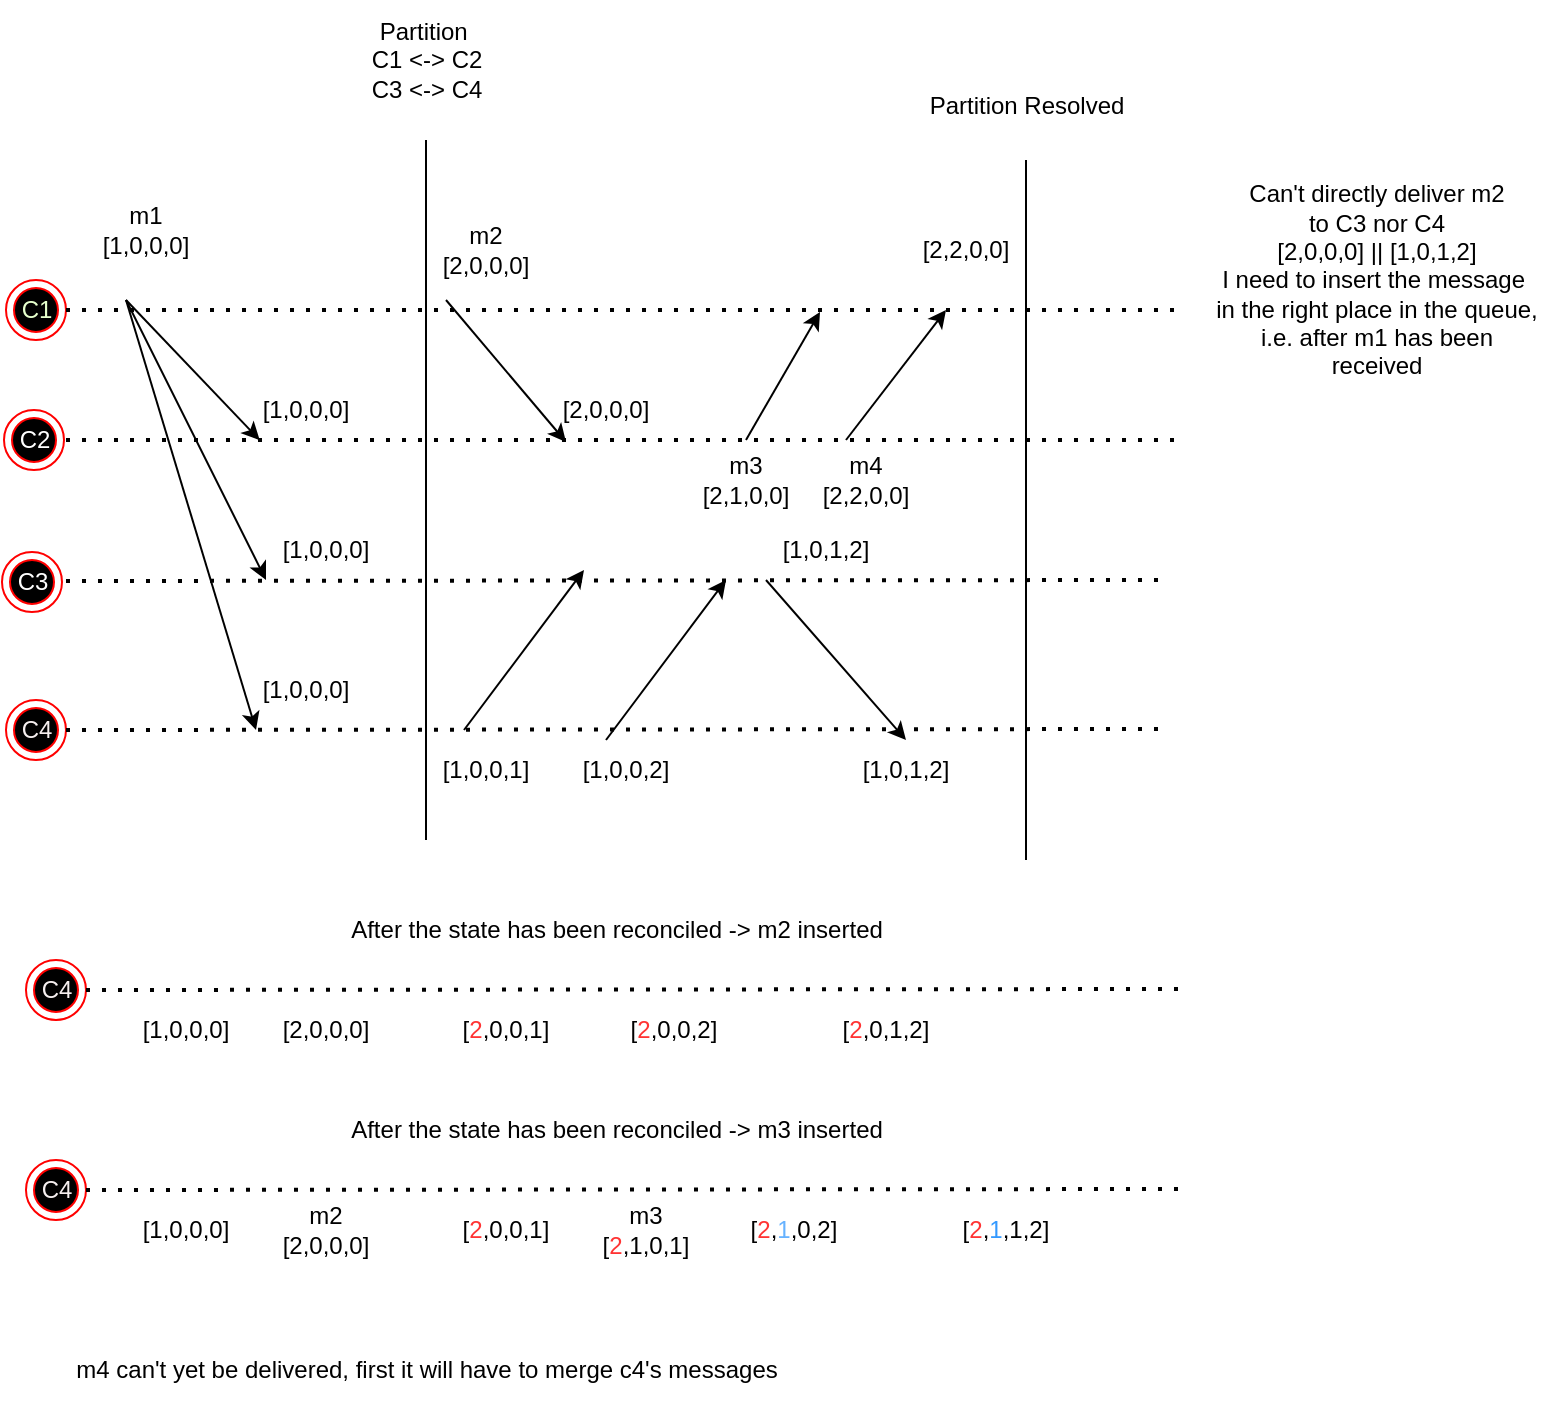<mxfile version="24.6.4" type="github">
  <diagram name="Pagina-1" id="wVNYKXsu3Rp-eQYOAy_b">
    <mxGraphModel dx="779" dy="1636" grid="1" gridSize="10" guides="1" tooltips="1" connect="1" arrows="1" fold="1" page="1" pageScale="1" pageWidth="827" pageHeight="1169" math="0" shadow="0">
      <root>
        <mxCell id="0" />
        <mxCell id="1" parent="0" />
        <mxCell id="ZjdxJV3EGf7WJfxqNDfz-2" value="&lt;font color=&quot;#e6ffcc&quot;&gt;C1&lt;/font&gt;" style="ellipse;html=1;shape=endState;fillColor=#000000;strokeColor=#ff0000;" parent="1" vertex="1">
          <mxGeometry x="50" y="70" width="30" height="30" as="geometry" />
        </mxCell>
        <mxCell id="ZjdxJV3EGf7WJfxqNDfz-3" value="&lt;font color=&quot;#ffffff&quot;&gt;C2&lt;/font&gt;" style="ellipse;html=1;shape=endState;fillColor=#000000;strokeColor=#ff0000;" parent="1" vertex="1">
          <mxGeometry x="49" y="135" width="30" height="30" as="geometry" />
        </mxCell>
        <mxCell id="ZjdxJV3EGf7WJfxqNDfz-4" value="&lt;font color=&quot;#ffffff&quot;&gt;C3&lt;/font&gt;" style="ellipse;html=1;shape=endState;fillColor=#000000;strokeColor=#ff0000;" parent="1" vertex="1">
          <mxGeometry x="48" y="206" width="30" height="30" as="geometry" />
        </mxCell>
        <mxCell id="ZjdxJV3EGf7WJfxqNDfz-5" value="&lt;font color=&quot;#f6efef&quot;&gt;C4&lt;/font&gt;" style="ellipse;html=1;shape=endState;fillColor=#000000;strokeColor=#ff0000;" parent="1" vertex="1">
          <mxGeometry x="50" y="280" width="30" height="30" as="geometry" />
        </mxCell>
        <mxCell id="ZjdxJV3EGf7WJfxqNDfz-6" value="" style="endArrow=none;dashed=1;html=1;dashPattern=1 3;strokeWidth=2;rounded=0;exitX=1;exitY=0.5;exitDx=0;exitDy=0;" parent="1" source="ZjdxJV3EGf7WJfxqNDfz-2" edge="1">
          <mxGeometry width="50" height="50" relative="1" as="geometry">
            <mxPoint x="390" y="300" as="sourcePoint" />
            <mxPoint x="640" y="85" as="targetPoint" />
          </mxGeometry>
        </mxCell>
        <mxCell id="ZjdxJV3EGf7WJfxqNDfz-7" value="" style="endArrow=none;dashed=1;html=1;dashPattern=1 3;strokeWidth=2;rounded=0;exitX=1;exitY=0.5;exitDx=0;exitDy=0;" parent="1" edge="1">
          <mxGeometry width="50" height="50" relative="1" as="geometry">
            <mxPoint x="80" y="150" as="sourcePoint" />
            <mxPoint x="640" y="150" as="targetPoint" />
          </mxGeometry>
        </mxCell>
        <mxCell id="ZjdxJV3EGf7WJfxqNDfz-8" value="" style="endArrow=none;dashed=1;html=1;dashPattern=1 3;strokeWidth=2;rounded=0;exitX=1;exitY=0.5;exitDx=0;exitDy=0;" parent="1" edge="1">
          <mxGeometry width="50" height="50" relative="1" as="geometry">
            <mxPoint x="80.0" y="220.5" as="sourcePoint" />
            <mxPoint x="630" y="220" as="targetPoint" />
          </mxGeometry>
        </mxCell>
        <mxCell id="ZjdxJV3EGf7WJfxqNDfz-11" value="" style="endArrow=none;dashed=1;html=1;dashPattern=1 3;strokeWidth=2;rounded=0;" parent="1" edge="1">
          <mxGeometry width="50" height="50" relative="1" as="geometry">
            <mxPoint x="80" y="295" as="sourcePoint" />
            <mxPoint x="630" y="294.5" as="targetPoint" />
          </mxGeometry>
        </mxCell>
        <mxCell id="ZjdxJV3EGf7WJfxqNDfz-12" value="" style="endArrow=classic;html=1;rounded=0;entryX=0.114;entryY=1.002;entryDx=0;entryDy=0;entryPerimeter=0;" parent="1" edge="1" target="ZjdxJV3EGf7WJfxqNDfz-18">
          <mxGeometry width="50" height="50" relative="1" as="geometry">
            <mxPoint x="110" y="80" as="sourcePoint" />
            <mxPoint x="200" y="160" as="targetPoint" />
          </mxGeometry>
        </mxCell>
        <mxCell id="ZjdxJV3EGf7WJfxqNDfz-13" value="" style="endArrow=classic;html=1;rounded=0;" parent="1" edge="1">
          <mxGeometry width="50" height="50" relative="1" as="geometry">
            <mxPoint x="110" y="80" as="sourcePoint" />
            <mxPoint x="180" y="220" as="targetPoint" />
          </mxGeometry>
        </mxCell>
        <mxCell id="ZjdxJV3EGf7WJfxqNDfz-14" value="" style="endArrow=classic;html=1;rounded=0;" parent="1" edge="1">
          <mxGeometry width="50" height="50" relative="1" as="geometry">
            <mxPoint x="110" y="80" as="sourcePoint" />
            <mxPoint x="175" y="295" as="targetPoint" />
          </mxGeometry>
        </mxCell>
        <mxCell id="ZjdxJV3EGf7WJfxqNDfz-15" value="&lt;div&gt;m1&lt;/div&gt;[1,0,0,0]" style="text;html=1;align=center;verticalAlign=middle;whiteSpace=wrap;rounded=0;" parent="1" vertex="1">
          <mxGeometry x="90" y="30" width="60" height="30" as="geometry" />
        </mxCell>
        <mxCell id="ZjdxJV3EGf7WJfxqNDfz-17" value="" style="endArrow=none;html=1;rounded=0;" parent="1" edge="1">
          <mxGeometry width="50" height="50" relative="1" as="geometry">
            <mxPoint x="260" y="350" as="sourcePoint" />
            <mxPoint x="260" as="targetPoint" />
          </mxGeometry>
        </mxCell>
        <mxCell id="ZjdxJV3EGf7WJfxqNDfz-18" value="[1,0,0,0]" style="text;html=1;align=center;verticalAlign=middle;whiteSpace=wrap;rounded=0;" parent="1" vertex="1">
          <mxGeometry x="170" y="120" width="60" height="30" as="geometry" />
        </mxCell>
        <mxCell id="ZjdxJV3EGf7WJfxqNDfz-19" value="[1,0,0,0]" style="text;html=1;align=center;verticalAlign=middle;whiteSpace=wrap;rounded=0;" parent="1" vertex="1">
          <mxGeometry x="180" y="190" width="60" height="30" as="geometry" />
        </mxCell>
        <mxCell id="ZjdxJV3EGf7WJfxqNDfz-20" value="[1,0,0,0]" style="text;html=1;align=center;verticalAlign=middle;whiteSpace=wrap;rounded=0;" parent="1" vertex="1">
          <mxGeometry x="170" y="260" width="60" height="30" as="geometry" />
        </mxCell>
        <mxCell id="ZjdxJV3EGf7WJfxqNDfz-21" value="Partition&amp;nbsp;&lt;div&gt;C1 &amp;lt;-&amp;gt; C2&lt;/div&gt;&lt;div&gt;C3 &amp;lt;-&amp;gt; C4&lt;/div&gt;" style="text;html=1;align=center;verticalAlign=middle;resizable=0;points=[];autosize=1;strokeColor=none;fillColor=none;" parent="1" vertex="1">
          <mxGeometry x="220" y="-70" width="80" height="60" as="geometry" />
        </mxCell>
        <mxCell id="ZjdxJV3EGf7WJfxqNDfz-22" value="" style="endArrow=classic;html=1;rounded=0;" parent="1" edge="1">
          <mxGeometry width="50" height="50" relative="1" as="geometry">
            <mxPoint x="270" y="80" as="sourcePoint" />
            <mxPoint x="330" y="151" as="targetPoint" />
          </mxGeometry>
        </mxCell>
        <mxCell id="ZjdxJV3EGf7WJfxqNDfz-23" value="" style="endArrow=classic;html=1;rounded=0;" parent="1" edge="1">
          <mxGeometry width="50" height="50" relative="1" as="geometry">
            <mxPoint x="420" y="150" as="sourcePoint" />
            <mxPoint x="457" y="86" as="targetPoint" />
          </mxGeometry>
        </mxCell>
        <mxCell id="ZjdxJV3EGf7WJfxqNDfz-24" value="" style="endArrow=classic;html=1;rounded=0;" parent="1" edge="1">
          <mxGeometry width="50" height="50" relative="1" as="geometry">
            <mxPoint x="470" y="150" as="sourcePoint" />
            <mxPoint x="520" y="85" as="targetPoint" />
          </mxGeometry>
        </mxCell>
        <mxCell id="ZjdxJV3EGf7WJfxqNDfz-25" value="&lt;div&gt;m2&lt;/div&gt;[2,0,0,0]" style="text;html=1;align=center;verticalAlign=middle;whiteSpace=wrap;rounded=0;" parent="1" vertex="1">
          <mxGeometry x="260" y="40" width="60" height="30" as="geometry" />
        </mxCell>
        <mxCell id="ZjdxJV3EGf7WJfxqNDfz-26" value="[2,0,0,0]" style="text;html=1;align=center;verticalAlign=middle;whiteSpace=wrap;rounded=0;" parent="1" vertex="1">
          <mxGeometry x="330" y="125" width="40" height="20" as="geometry" />
        </mxCell>
        <mxCell id="ZjdxJV3EGf7WJfxqNDfz-27" value="[2,2,0,0]" style="text;html=1;align=center;verticalAlign=middle;whiteSpace=wrap;rounded=0;" parent="1" vertex="1">
          <mxGeometry x="500" y="40" width="60" height="30" as="geometry" />
        </mxCell>
        <mxCell id="ZjdxJV3EGf7WJfxqNDfz-37" value="&lt;div&gt;m3&lt;/div&gt;[2,1,0,0]" style="text;html=1;align=center;verticalAlign=middle;whiteSpace=wrap;rounded=0;" parent="1" vertex="1">
          <mxGeometry x="400" y="160" width="40" height="20" as="geometry" />
        </mxCell>
        <mxCell id="ZjdxJV3EGf7WJfxqNDfz-38" value="&lt;div&gt;m4&lt;/div&gt;[2,2,0,0]" style="text;html=1;align=center;verticalAlign=middle;whiteSpace=wrap;rounded=0;" parent="1" vertex="1">
          <mxGeometry x="460" y="160" width="40" height="20" as="geometry" />
        </mxCell>
        <mxCell id="ZjdxJV3EGf7WJfxqNDfz-39" value="" style="endArrow=classic;html=1;rounded=0;" parent="1" edge="1">
          <mxGeometry width="50" height="50" relative="1" as="geometry">
            <mxPoint x="279" y="295" as="sourcePoint" />
            <mxPoint x="339" y="215" as="targetPoint" />
          </mxGeometry>
        </mxCell>
        <mxCell id="ZjdxJV3EGf7WJfxqNDfz-40" value="" style="endArrow=classic;html=1;rounded=0;" parent="1" edge="1">
          <mxGeometry width="50" height="50" relative="1" as="geometry">
            <mxPoint x="350" y="300" as="sourcePoint" />
            <mxPoint x="410" y="220" as="targetPoint" />
          </mxGeometry>
        </mxCell>
        <mxCell id="ZjdxJV3EGf7WJfxqNDfz-41" value="" style="endArrow=classic;html=1;rounded=0;" parent="1" edge="1">
          <mxGeometry width="50" height="50" relative="1" as="geometry">
            <mxPoint x="430" y="220" as="sourcePoint" />
            <mxPoint x="500" y="300" as="targetPoint" />
          </mxGeometry>
        </mxCell>
        <mxCell id="ZjdxJV3EGf7WJfxqNDfz-42" value="[1,0,0,1]" style="text;html=1;align=center;verticalAlign=middle;whiteSpace=wrap;rounded=0;" parent="1" vertex="1">
          <mxGeometry x="260" y="300" width="60" height="30" as="geometry" />
        </mxCell>
        <mxCell id="ZjdxJV3EGf7WJfxqNDfz-44" value="[1,0,0,2]" style="text;html=1;align=center;verticalAlign=middle;whiteSpace=wrap;rounded=0;" parent="1" vertex="1">
          <mxGeometry x="330" y="300" width="60" height="30" as="geometry" />
        </mxCell>
        <mxCell id="ZjdxJV3EGf7WJfxqNDfz-45" value="[1,0,1,2]" style="text;html=1;align=center;verticalAlign=middle;whiteSpace=wrap;rounded=0;" parent="1" vertex="1">
          <mxGeometry x="470" y="300" width="60" height="30" as="geometry" />
        </mxCell>
        <mxCell id="ZjdxJV3EGf7WJfxqNDfz-51" value="[1,0,1,2]" style="text;html=1;align=center;verticalAlign=middle;whiteSpace=wrap;rounded=0;" parent="1" vertex="1">
          <mxGeometry x="430" y="190" width="60" height="30" as="geometry" />
        </mxCell>
        <mxCell id="ZjdxJV3EGf7WJfxqNDfz-52" value="" style="endArrow=none;html=1;rounded=0;" parent="1" edge="1">
          <mxGeometry width="50" height="50" relative="1" as="geometry">
            <mxPoint x="560" y="360" as="sourcePoint" />
            <mxPoint x="560" y="10" as="targetPoint" />
          </mxGeometry>
        </mxCell>
        <mxCell id="ZjdxJV3EGf7WJfxqNDfz-54" value="Partition Resolved&lt;div&gt;&lt;br&gt;&lt;/div&gt;" style="text;html=1;align=center;verticalAlign=middle;resizable=0;points=[];autosize=1;strokeColor=none;fillColor=none;" parent="1" vertex="1">
          <mxGeometry x="500" y="-30" width="120" height="40" as="geometry" />
        </mxCell>
        <mxCell id="ZjdxJV3EGf7WJfxqNDfz-55" value="Can&#39;t directly deliver m2&lt;div&gt;to C3 nor C4&lt;/div&gt;&lt;div&gt;[2,0,0,0] || [1,0,1,2]&lt;/div&gt;&lt;div&gt;I need to insert the message&amp;nbsp;&lt;/div&gt;&lt;div&gt;in the right place in the queue,&lt;/div&gt;&lt;div&gt;i.e. after m1 has been&lt;/div&gt;&lt;div&gt;received&lt;/div&gt;" style="text;html=1;align=center;verticalAlign=middle;resizable=0;points=[];autosize=1;strokeColor=none;fillColor=none;" parent="1" vertex="1">
          <mxGeometry x="645" y="15" width="180" height="110" as="geometry" />
        </mxCell>
        <mxCell id="ZhEzjXxPFrmBf8q8PmP2-6" value="&lt;font color=&quot;#f6efef&quot;&gt;C4&lt;/font&gt;" style="ellipse;html=1;shape=endState;fillColor=#000000;strokeColor=#ff0000;" vertex="1" parent="1">
          <mxGeometry x="60" y="410" width="30" height="30" as="geometry" />
        </mxCell>
        <mxCell id="ZhEzjXxPFrmBf8q8PmP2-7" value="" style="endArrow=none;dashed=1;html=1;dashPattern=1 3;strokeWidth=2;rounded=0;" edge="1" parent="1">
          <mxGeometry width="50" height="50" relative="1" as="geometry">
            <mxPoint x="90" y="425" as="sourcePoint" />
            <mxPoint x="640" y="424.5" as="targetPoint" />
          </mxGeometry>
        </mxCell>
        <mxCell id="ZhEzjXxPFrmBf8q8PmP2-8" value="[&lt;font color=&quot;#ff3333&quot;&gt;2&lt;/font&gt;,0,0,1]" style="text;html=1;align=center;verticalAlign=middle;whiteSpace=wrap;rounded=0;" vertex="1" parent="1">
          <mxGeometry x="270" y="430" width="60" height="30" as="geometry" />
        </mxCell>
        <mxCell id="ZhEzjXxPFrmBf8q8PmP2-11" value="After the state has been reconciled -&amp;gt; m2 inserted" style="text;html=1;align=center;verticalAlign=middle;resizable=0;points=[];autosize=1;strokeColor=none;fillColor=none;" vertex="1" parent="1">
          <mxGeometry x="210" y="380" width="290" height="30" as="geometry" />
        </mxCell>
        <mxCell id="ZhEzjXxPFrmBf8q8PmP2-12" value="[1,0,0,0]" style="text;html=1;align=center;verticalAlign=middle;whiteSpace=wrap;rounded=0;" vertex="1" parent="1">
          <mxGeometry x="110" y="430" width="60" height="30" as="geometry" />
        </mxCell>
        <mxCell id="ZhEzjXxPFrmBf8q8PmP2-13" value="[2,0,0,0]" style="text;html=1;align=center;verticalAlign=middle;whiteSpace=wrap;rounded=0;" vertex="1" parent="1">
          <mxGeometry x="180" y="430" width="60" height="30" as="geometry" />
        </mxCell>
        <mxCell id="ZhEzjXxPFrmBf8q8PmP2-14" value="[&lt;font color=&quot;#ff3333&quot;&gt;2&lt;/font&gt;,0,0,2]" style="text;html=1;align=center;verticalAlign=middle;whiteSpace=wrap;rounded=0;" vertex="1" parent="1">
          <mxGeometry x="354" y="430" width="60" height="30" as="geometry" />
        </mxCell>
        <mxCell id="ZhEzjXxPFrmBf8q8PmP2-16" value="[&lt;font color=&quot;#ff3333&quot;&gt;2&lt;/font&gt;,0,1,2]" style="text;html=1;align=center;verticalAlign=middle;whiteSpace=wrap;rounded=0;" vertex="1" parent="1">
          <mxGeometry x="460" y="430" width="60" height="30" as="geometry" />
        </mxCell>
        <mxCell id="ZhEzjXxPFrmBf8q8PmP2-25" value="&lt;font color=&quot;#f6efef&quot;&gt;C4&lt;/font&gt;" style="ellipse;html=1;shape=endState;fillColor=#000000;strokeColor=#ff0000;" vertex="1" parent="1">
          <mxGeometry x="60" y="510" width="30" height="30" as="geometry" />
        </mxCell>
        <mxCell id="ZhEzjXxPFrmBf8q8PmP2-26" value="" style="endArrow=none;dashed=1;html=1;dashPattern=1 3;strokeWidth=2;rounded=0;" edge="1" parent="1">
          <mxGeometry width="50" height="50" relative="1" as="geometry">
            <mxPoint x="90" y="525" as="sourcePoint" />
            <mxPoint x="640" y="524.5" as="targetPoint" />
          </mxGeometry>
        </mxCell>
        <mxCell id="ZhEzjXxPFrmBf8q8PmP2-27" value="[&lt;font color=&quot;#ff3333&quot;&gt;2&lt;/font&gt;,0,0,1]" style="text;html=1;align=center;verticalAlign=middle;whiteSpace=wrap;rounded=0;" vertex="1" parent="1">
          <mxGeometry x="270" y="530" width="60" height="30" as="geometry" />
        </mxCell>
        <mxCell id="ZhEzjXxPFrmBf8q8PmP2-28" value="After the state has been reconciled -&amp;gt; m3 inserted" style="text;html=1;align=center;verticalAlign=middle;resizable=0;points=[];autosize=1;strokeColor=none;fillColor=none;" vertex="1" parent="1">
          <mxGeometry x="210" y="480" width="290" height="30" as="geometry" />
        </mxCell>
        <mxCell id="ZhEzjXxPFrmBf8q8PmP2-29" value="[1,0,0,0]" style="text;html=1;align=center;verticalAlign=middle;whiteSpace=wrap;rounded=0;" vertex="1" parent="1">
          <mxGeometry x="110" y="530" width="60" height="30" as="geometry" />
        </mxCell>
        <mxCell id="ZhEzjXxPFrmBf8q8PmP2-30" value="&lt;div&gt;m2&lt;/div&gt;[2,0,0,0]" style="text;html=1;align=center;verticalAlign=middle;whiteSpace=wrap;rounded=0;" vertex="1" parent="1">
          <mxGeometry x="180" y="530" width="60" height="30" as="geometry" />
        </mxCell>
        <mxCell id="ZhEzjXxPFrmBf8q8PmP2-31" value="[&lt;font color=&quot;#ff3333&quot;&gt;2&lt;/font&gt;,&lt;font color=&quot;#66b2ff&quot;&gt;1&lt;/font&gt;,0,2]" style="text;html=1;align=center;verticalAlign=middle;whiteSpace=wrap;rounded=0;" vertex="1" parent="1">
          <mxGeometry x="414" y="530" width="60" height="30" as="geometry" />
        </mxCell>
        <mxCell id="ZhEzjXxPFrmBf8q8PmP2-32" value="[&lt;font color=&quot;#ff3333&quot;&gt;2&lt;/font&gt;,&lt;font color=&quot;#3399ff&quot;&gt;1&lt;/font&gt;,1,2]" style="text;html=1;align=center;verticalAlign=middle;whiteSpace=wrap;rounded=0;" vertex="1" parent="1">
          <mxGeometry x="520" y="530" width="60" height="30" as="geometry" />
        </mxCell>
        <mxCell id="ZhEzjXxPFrmBf8q8PmP2-33" value="&lt;div&gt;m3&lt;/div&gt;[&lt;font color=&quot;#ff3333&quot;&gt;2&lt;/font&gt;,1,0,1]" style="text;html=1;align=center;verticalAlign=middle;whiteSpace=wrap;rounded=0;" vertex="1" parent="1">
          <mxGeometry x="340" y="530" width="60" height="30" as="geometry" />
        </mxCell>
        <mxCell id="ZhEzjXxPFrmBf8q8PmP2-38" value="m4 can&#39;t yet be delivered, first it will have to merge c4&#39;s messages" style="text;html=1;align=center;verticalAlign=middle;resizable=0;points=[];autosize=1;strokeColor=none;fillColor=none;" vertex="1" parent="1">
          <mxGeometry x="75" y="600" width="370" height="30" as="geometry" />
        </mxCell>
      </root>
    </mxGraphModel>
  </diagram>
</mxfile>
